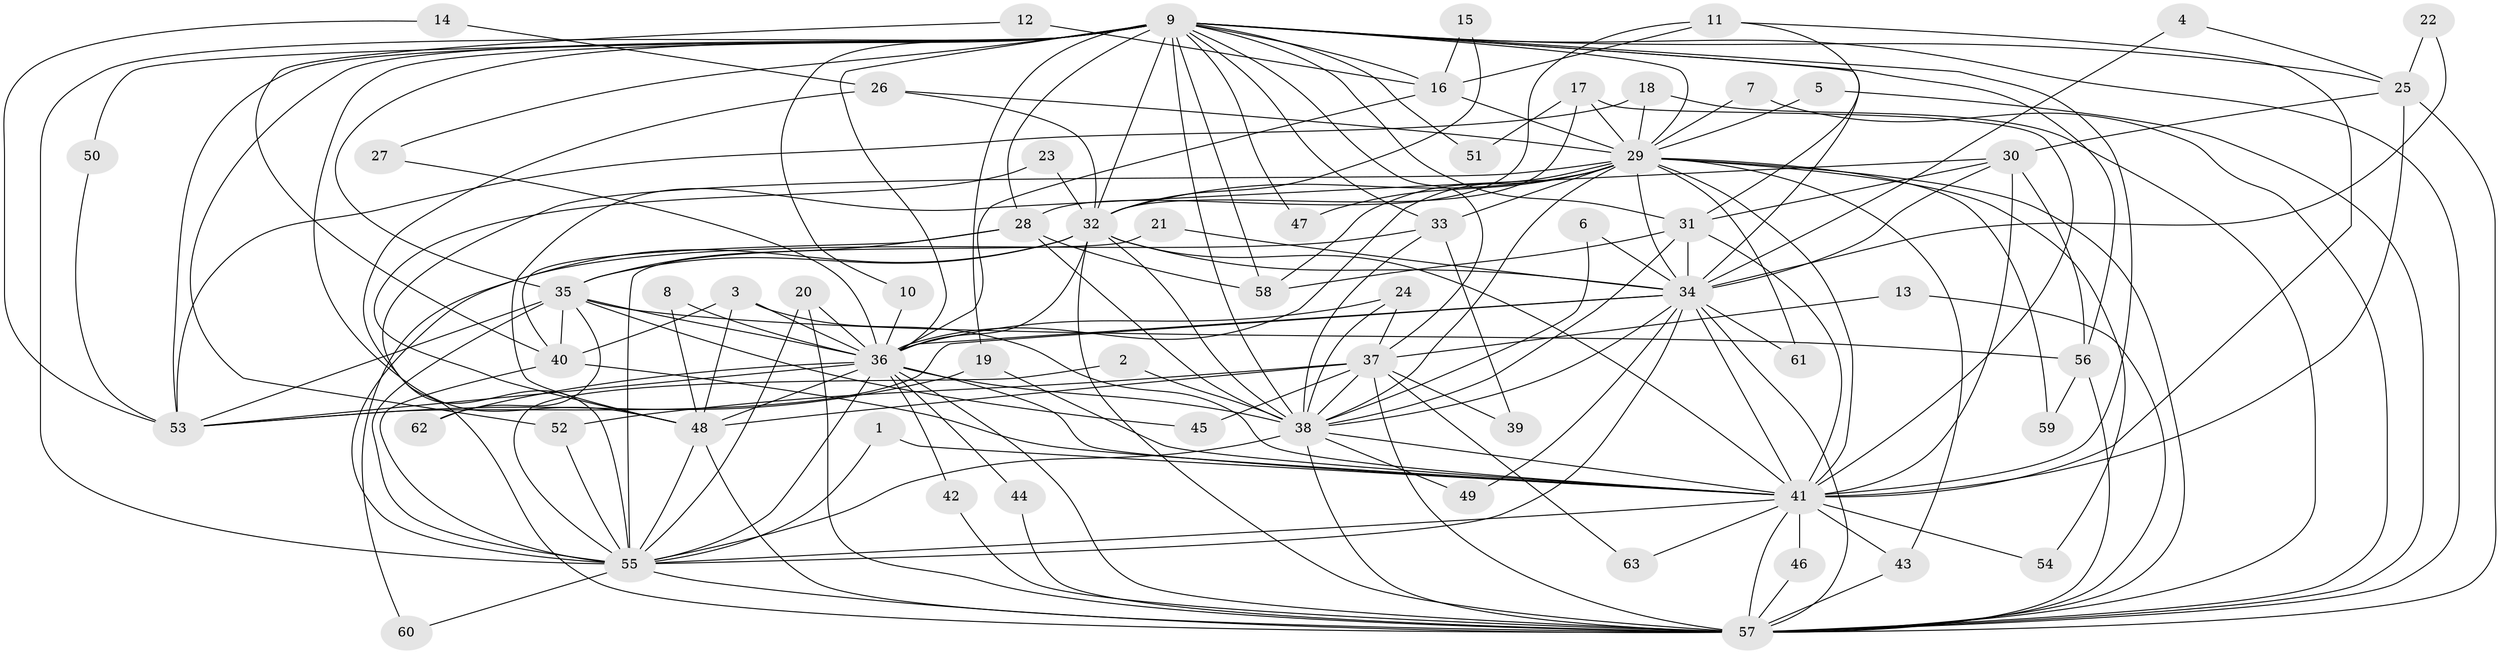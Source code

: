 // original degree distribution, {17: 0.008, 23: 0.008, 22: 0.008, 29: 0.008, 20: 0.008, 15: 0.008, 18: 0.008, 19: 0.008, 27: 0.008, 24: 0.008, 8: 0.016, 7: 0.016, 9: 0.016, 5: 0.04, 6: 0.016, 2: 0.504, 3: 0.248, 4: 0.064}
// Generated by graph-tools (version 1.1) at 2025/25/03/09/25 03:25:53]
// undirected, 63 vertices, 179 edges
graph export_dot {
graph [start="1"]
  node [color=gray90,style=filled];
  1;
  2;
  3;
  4;
  5;
  6;
  7;
  8;
  9;
  10;
  11;
  12;
  13;
  14;
  15;
  16;
  17;
  18;
  19;
  20;
  21;
  22;
  23;
  24;
  25;
  26;
  27;
  28;
  29;
  30;
  31;
  32;
  33;
  34;
  35;
  36;
  37;
  38;
  39;
  40;
  41;
  42;
  43;
  44;
  45;
  46;
  47;
  48;
  49;
  50;
  51;
  52;
  53;
  54;
  55;
  56;
  57;
  58;
  59;
  60;
  61;
  62;
  63;
  1 -- 41 [weight=1.0];
  1 -- 55 [weight=1.0];
  2 -- 38 [weight=1.0];
  2 -- 55 [weight=1.0];
  3 -- 36 [weight=1.0];
  3 -- 40 [weight=1.0];
  3 -- 41 [weight=1.0];
  3 -- 48 [weight=1.0];
  4 -- 25 [weight=1.0];
  4 -- 34 [weight=1.0];
  5 -- 29 [weight=1.0];
  5 -- 57 [weight=1.0];
  6 -- 34 [weight=1.0];
  6 -- 38 [weight=1.0];
  7 -- 29 [weight=1.0];
  7 -- 57 [weight=1.0];
  8 -- 36 [weight=1.0];
  8 -- 48 [weight=1.0];
  9 -- 10 [weight=1.0];
  9 -- 16 [weight=1.0];
  9 -- 19 [weight=1.0];
  9 -- 25 [weight=1.0];
  9 -- 27 [weight=1.0];
  9 -- 28 [weight=1.0];
  9 -- 29 [weight=2.0];
  9 -- 31 [weight=1.0];
  9 -- 32 [weight=4.0];
  9 -- 33 [weight=2.0];
  9 -- 34 [weight=2.0];
  9 -- 35 [weight=1.0];
  9 -- 36 [weight=2.0];
  9 -- 37 [weight=2.0];
  9 -- 38 [weight=2.0];
  9 -- 41 [weight=2.0];
  9 -- 47 [weight=1.0];
  9 -- 48 [weight=2.0];
  9 -- 50 [weight=1.0];
  9 -- 51 [weight=1.0];
  9 -- 52 [weight=1.0];
  9 -- 53 [weight=1.0];
  9 -- 55 [weight=2.0];
  9 -- 56 [weight=1.0];
  9 -- 57 [weight=2.0];
  9 -- 58 [weight=1.0];
  10 -- 36 [weight=2.0];
  11 -- 16 [weight=1.0];
  11 -- 28 [weight=1.0];
  11 -- 31 [weight=1.0];
  11 -- 41 [weight=1.0];
  12 -- 16 [weight=1.0];
  12 -- 40 [weight=1.0];
  13 -- 37 [weight=1.0];
  13 -- 57 [weight=1.0];
  14 -- 26 [weight=1.0];
  14 -- 53 [weight=1.0];
  15 -- 16 [weight=1.0];
  15 -- 32 [weight=1.0];
  16 -- 29 [weight=1.0];
  16 -- 36 [weight=2.0];
  17 -- 29 [weight=1.0];
  17 -- 32 [weight=1.0];
  17 -- 41 [weight=1.0];
  17 -- 51 [weight=1.0];
  18 -- 29 [weight=1.0];
  18 -- 53 [weight=1.0];
  18 -- 57 [weight=1.0];
  19 -- 41 [weight=1.0];
  19 -- 53 [weight=1.0];
  20 -- 36 [weight=1.0];
  20 -- 55 [weight=1.0];
  20 -- 57 [weight=1.0];
  21 -- 34 [weight=1.0];
  21 -- 55 [weight=1.0];
  22 -- 25 [weight=1.0];
  22 -- 34 [weight=1.0];
  23 -- 32 [weight=1.0];
  23 -- 48 [weight=1.0];
  24 -- 36 [weight=1.0];
  24 -- 37 [weight=1.0];
  24 -- 38 [weight=1.0];
  25 -- 30 [weight=1.0];
  25 -- 41 [weight=1.0];
  25 -- 57 [weight=1.0];
  26 -- 29 [weight=1.0];
  26 -- 32 [weight=1.0];
  26 -- 57 [weight=1.0];
  27 -- 36 [weight=1.0];
  28 -- 35 [weight=1.0];
  28 -- 38 [weight=2.0];
  28 -- 40 [weight=1.0];
  28 -- 58 [weight=1.0];
  29 -- 32 [weight=1.0];
  29 -- 33 [weight=1.0];
  29 -- 34 [weight=1.0];
  29 -- 36 [weight=2.0];
  29 -- 38 [weight=1.0];
  29 -- 41 [weight=1.0];
  29 -- 43 [weight=1.0];
  29 -- 47 [weight=1.0];
  29 -- 54 [weight=1.0];
  29 -- 55 [weight=1.0];
  29 -- 57 [weight=1.0];
  29 -- 58 [weight=1.0];
  29 -- 59 [weight=1.0];
  29 -- 61 [weight=1.0];
  30 -- 31 [weight=1.0];
  30 -- 34 [weight=1.0];
  30 -- 41 [weight=2.0];
  30 -- 48 [weight=1.0];
  30 -- 56 [weight=1.0];
  31 -- 34 [weight=1.0];
  31 -- 38 [weight=1.0];
  31 -- 41 [weight=2.0];
  31 -- 58 [weight=1.0];
  32 -- 34 [weight=1.0];
  32 -- 35 [weight=1.0];
  32 -- 36 [weight=1.0];
  32 -- 38 [weight=2.0];
  32 -- 41 [weight=1.0];
  32 -- 55 [weight=2.0];
  32 -- 57 [weight=2.0];
  33 -- 38 [weight=1.0];
  33 -- 39 [weight=1.0];
  33 -- 60 [weight=1.0];
  34 -- 36 [weight=1.0];
  34 -- 38 [weight=1.0];
  34 -- 41 [weight=1.0];
  34 -- 49 [weight=1.0];
  34 -- 53 [weight=1.0];
  34 -- 55 [weight=1.0];
  34 -- 57 [weight=1.0];
  34 -- 61 [weight=1.0];
  35 -- 36 [weight=1.0];
  35 -- 40 [weight=1.0];
  35 -- 45 [weight=1.0];
  35 -- 53 [weight=1.0];
  35 -- 55 [weight=1.0];
  35 -- 56 [weight=1.0];
  35 -- 62 [weight=1.0];
  36 -- 38 [weight=3.0];
  36 -- 41 [weight=1.0];
  36 -- 42 [weight=1.0];
  36 -- 44 [weight=1.0];
  36 -- 48 [weight=1.0];
  36 -- 53 [weight=2.0];
  36 -- 55 [weight=1.0];
  36 -- 57 [weight=1.0];
  36 -- 62 [weight=1.0];
  37 -- 38 [weight=1.0];
  37 -- 39 [weight=1.0];
  37 -- 45 [weight=1.0];
  37 -- 48 [weight=1.0];
  37 -- 52 [weight=1.0];
  37 -- 57 [weight=1.0];
  37 -- 63 [weight=1.0];
  38 -- 41 [weight=1.0];
  38 -- 49 [weight=1.0];
  38 -- 55 [weight=2.0];
  38 -- 57 [weight=2.0];
  40 -- 41 [weight=1.0];
  40 -- 55 [weight=1.0];
  41 -- 43 [weight=1.0];
  41 -- 46 [weight=1.0];
  41 -- 54 [weight=1.0];
  41 -- 55 [weight=1.0];
  41 -- 57 [weight=2.0];
  41 -- 63 [weight=1.0];
  42 -- 57 [weight=1.0];
  43 -- 57 [weight=2.0];
  44 -- 57 [weight=1.0];
  46 -- 57 [weight=1.0];
  48 -- 55 [weight=1.0];
  48 -- 57 [weight=1.0];
  50 -- 53 [weight=1.0];
  52 -- 55 [weight=1.0];
  55 -- 57 [weight=1.0];
  55 -- 60 [weight=1.0];
  56 -- 57 [weight=1.0];
  56 -- 59 [weight=1.0];
}
